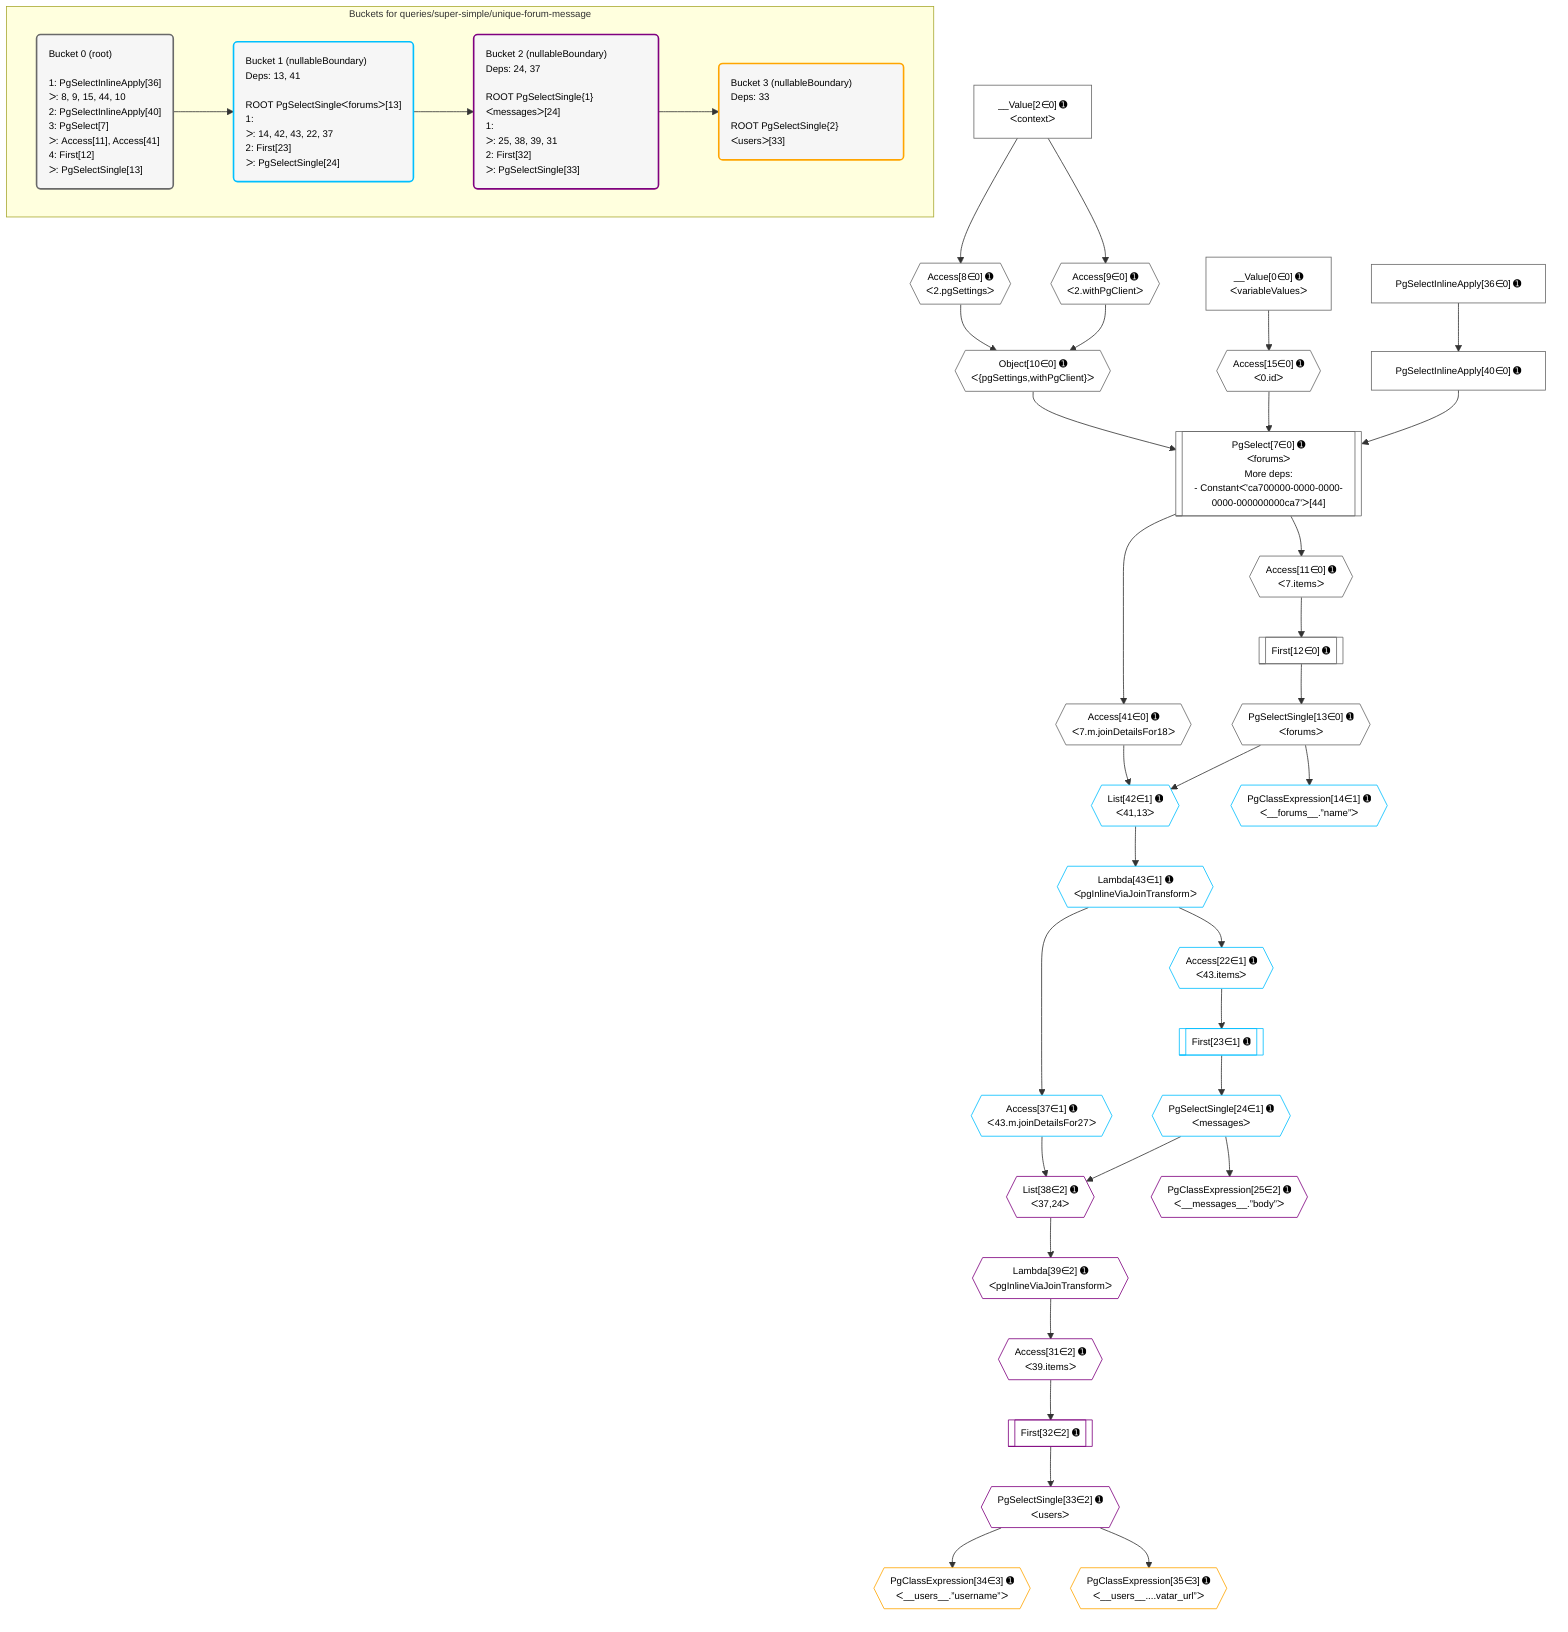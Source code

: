 %%{init: {'themeVariables': { 'fontSize': '12px'}}}%%
graph TD
    classDef path fill:#eee,stroke:#000,color:#000
    classDef plan fill:#fff,stroke-width:1px,color:#000
    classDef itemplan fill:#fff,stroke-width:2px,color:#000
    classDef unbatchedplan fill:#dff,stroke-width:1px,color:#000
    classDef sideeffectplan fill:#fcc,stroke-width:2px,color:#000
    classDef bucket fill:#f6f6f6,color:#000,stroke-width:2px,text-align:left

    subgraph "Buckets for queries/super-simple/unique-forum-message"
    Bucket0("Bucket 0 (root)<br /><br />1: PgSelectInlineApply[36]<br />ᐳ: 8, 9, 15, 44, 10<br />2: PgSelectInlineApply[40]<br />3: PgSelect[7]<br />ᐳ: Access[11], Access[41]<br />4: First[12]<br />ᐳ: PgSelectSingle[13]"):::bucket
    Bucket1("Bucket 1 (nullableBoundary)<br />Deps: 13, 41<br /><br />ROOT PgSelectSingleᐸforumsᐳ[13]<br />1: <br />ᐳ: 14, 42, 43, 22, 37<br />2: First[23]<br />ᐳ: PgSelectSingle[24]"):::bucket
    Bucket2("Bucket 2 (nullableBoundary)<br />Deps: 24, 37<br /><br />ROOT PgSelectSingle{1}ᐸmessagesᐳ[24]<br />1: <br />ᐳ: 25, 38, 39, 31<br />2: First[32]<br />ᐳ: PgSelectSingle[33]"):::bucket
    Bucket3("Bucket 3 (nullableBoundary)<br />Deps: 33<br /><br />ROOT PgSelectSingle{2}ᐸusersᐳ[33]"):::bucket
    end
    Bucket0 --> Bucket1
    Bucket1 --> Bucket2
    Bucket2 --> Bucket3

    %% plan dependencies
    PgSelect7[["PgSelect[7∈0] ➊<br />ᐸforumsᐳ<br />More deps:<br />- Constantᐸ'ca700000-0000-0000-0000-000000000ca7'ᐳ[44]"]]:::plan
    Object10{{"Object[10∈0] ➊<br />ᐸ{pgSettings,withPgClient}ᐳ"}}:::plan
    Access15{{"Access[15∈0] ➊<br />ᐸ0.idᐳ"}}:::plan
    PgSelectInlineApply40["PgSelectInlineApply[40∈0] ➊"]:::plan
    Object10 & Access15 & PgSelectInlineApply40 --> PgSelect7
    Access8{{"Access[8∈0] ➊<br />ᐸ2.pgSettingsᐳ"}}:::plan
    Access9{{"Access[9∈0] ➊<br />ᐸ2.withPgClientᐳ"}}:::plan
    Access8 & Access9 --> Object10
    __Value2["__Value[2∈0] ➊<br />ᐸcontextᐳ"]:::plan
    __Value2 --> Access8
    __Value2 --> Access9
    Access11{{"Access[11∈0] ➊<br />ᐸ7.itemsᐳ"}}:::plan
    PgSelect7 --> Access11
    First12[["First[12∈0] ➊"]]:::plan
    Access11 --> First12
    PgSelectSingle13{{"PgSelectSingle[13∈0] ➊<br />ᐸforumsᐳ"}}:::plan
    First12 --> PgSelectSingle13
    __Value0["__Value[0∈0] ➊<br />ᐸvariableValuesᐳ"]:::plan
    __Value0 --> Access15
    PgSelectInlineApply36["PgSelectInlineApply[36∈0] ➊"]:::plan
    PgSelectInlineApply36 --> PgSelectInlineApply40
    Access41{{"Access[41∈0] ➊<br />ᐸ7.m.joinDetailsFor18ᐳ"}}:::plan
    PgSelect7 --> Access41
    List42{{"List[42∈1] ➊<br />ᐸ41,13ᐳ"}}:::plan
    Access41 & PgSelectSingle13 --> List42
    PgClassExpression14{{"PgClassExpression[14∈1] ➊<br />ᐸ__forums__.”name”ᐳ"}}:::plan
    PgSelectSingle13 --> PgClassExpression14
    Access22{{"Access[22∈1] ➊<br />ᐸ43.itemsᐳ"}}:::plan
    Lambda43{{"Lambda[43∈1] ➊<br />ᐸpgInlineViaJoinTransformᐳ"}}:::plan
    Lambda43 --> Access22
    First23[["First[23∈1] ➊"]]:::plan
    Access22 --> First23
    PgSelectSingle24{{"PgSelectSingle[24∈1] ➊<br />ᐸmessagesᐳ"}}:::plan
    First23 --> PgSelectSingle24
    Access37{{"Access[37∈1] ➊<br />ᐸ43.m.joinDetailsFor27ᐳ"}}:::plan
    Lambda43 --> Access37
    List42 --> Lambda43
    List38{{"List[38∈2] ➊<br />ᐸ37,24ᐳ"}}:::plan
    Access37 & PgSelectSingle24 --> List38
    PgClassExpression25{{"PgClassExpression[25∈2] ➊<br />ᐸ__messages__.”body”ᐳ"}}:::plan
    PgSelectSingle24 --> PgClassExpression25
    Access31{{"Access[31∈2] ➊<br />ᐸ39.itemsᐳ"}}:::plan
    Lambda39{{"Lambda[39∈2] ➊<br />ᐸpgInlineViaJoinTransformᐳ"}}:::plan
    Lambda39 --> Access31
    First32[["First[32∈2] ➊"]]:::plan
    Access31 --> First32
    PgSelectSingle33{{"PgSelectSingle[33∈2] ➊<br />ᐸusersᐳ"}}:::plan
    First32 --> PgSelectSingle33
    List38 --> Lambda39
    PgClassExpression34{{"PgClassExpression[34∈3] ➊<br />ᐸ__users__.”username”ᐳ"}}:::plan
    PgSelectSingle33 --> PgClassExpression34
    PgClassExpression35{{"PgClassExpression[35∈3] ➊<br />ᐸ__users__....vatar_url”ᐳ"}}:::plan
    PgSelectSingle33 --> PgClassExpression35

    %% define steps
    classDef bucket0 stroke:#696969
    class Bucket0,__Value0,__Value2,PgSelect7,Access8,Access9,Object10,Access11,First12,PgSelectSingle13,Access15,PgSelectInlineApply36,PgSelectInlineApply40,Access41 bucket0
    classDef bucket1 stroke:#00bfff
    class Bucket1,PgClassExpression14,Access22,First23,PgSelectSingle24,Access37,List42,Lambda43 bucket1
    classDef bucket2 stroke:#7f007f
    class Bucket2,PgClassExpression25,Access31,First32,PgSelectSingle33,List38,Lambda39 bucket2
    classDef bucket3 stroke:#ffa500
    class Bucket3,PgClassExpression34,PgClassExpression35 bucket3